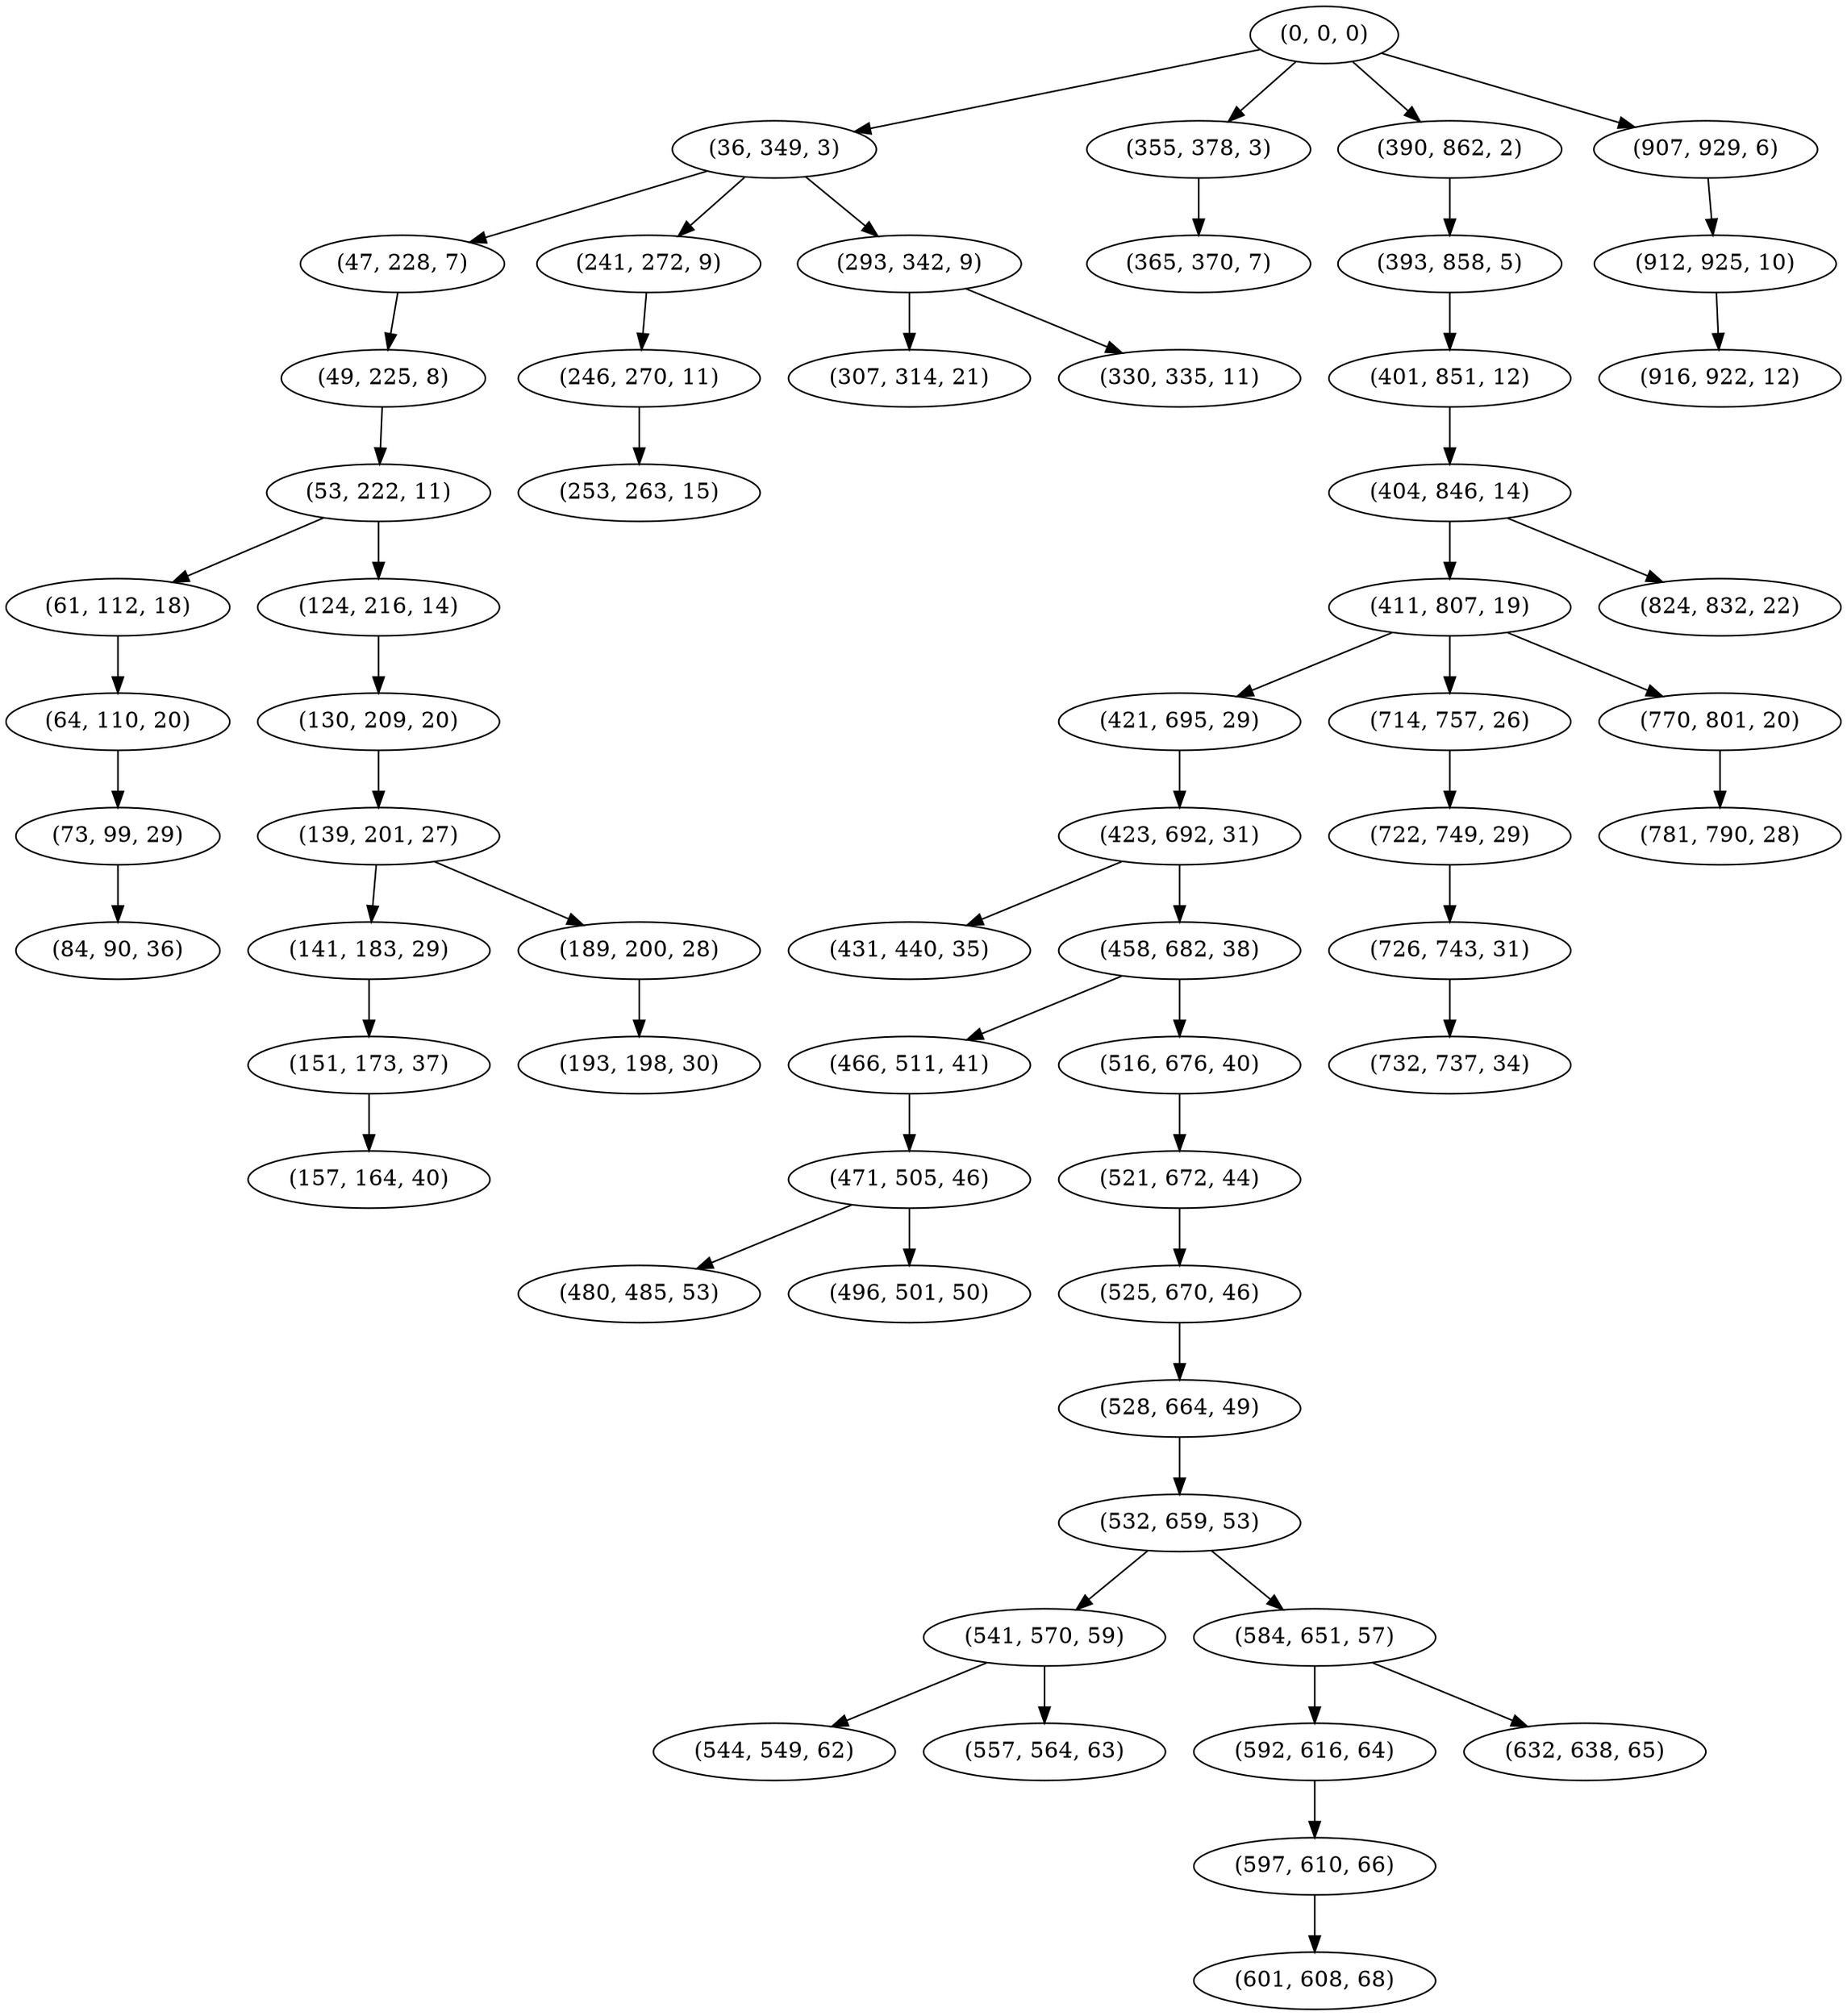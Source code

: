 digraph tree {
    "(0, 0, 0)";
    "(36, 349, 3)";
    "(47, 228, 7)";
    "(49, 225, 8)";
    "(53, 222, 11)";
    "(61, 112, 18)";
    "(64, 110, 20)";
    "(73, 99, 29)";
    "(84, 90, 36)";
    "(124, 216, 14)";
    "(130, 209, 20)";
    "(139, 201, 27)";
    "(141, 183, 29)";
    "(151, 173, 37)";
    "(157, 164, 40)";
    "(189, 200, 28)";
    "(193, 198, 30)";
    "(241, 272, 9)";
    "(246, 270, 11)";
    "(253, 263, 15)";
    "(293, 342, 9)";
    "(307, 314, 21)";
    "(330, 335, 11)";
    "(355, 378, 3)";
    "(365, 370, 7)";
    "(390, 862, 2)";
    "(393, 858, 5)";
    "(401, 851, 12)";
    "(404, 846, 14)";
    "(411, 807, 19)";
    "(421, 695, 29)";
    "(423, 692, 31)";
    "(431, 440, 35)";
    "(458, 682, 38)";
    "(466, 511, 41)";
    "(471, 505, 46)";
    "(480, 485, 53)";
    "(496, 501, 50)";
    "(516, 676, 40)";
    "(521, 672, 44)";
    "(525, 670, 46)";
    "(528, 664, 49)";
    "(532, 659, 53)";
    "(541, 570, 59)";
    "(544, 549, 62)";
    "(557, 564, 63)";
    "(584, 651, 57)";
    "(592, 616, 64)";
    "(597, 610, 66)";
    "(601, 608, 68)";
    "(632, 638, 65)";
    "(714, 757, 26)";
    "(722, 749, 29)";
    "(726, 743, 31)";
    "(732, 737, 34)";
    "(770, 801, 20)";
    "(781, 790, 28)";
    "(824, 832, 22)";
    "(907, 929, 6)";
    "(912, 925, 10)";
    "(916, 922, 12)";
    "(0, 0, 0)" -> "(36, 349, 3)";
    "(0, 0, 0)" -> "(355, 378, 3)";
    "(0, 0, 0)" -> "(390, 862, 2)";
    "(0, 0, 0)" -> "(907, 929, 6)";
    "(36, 349, 3)" -> "(47, 228, 7)";
    "(36, 349, 3)" -> "(241, 272, 9)";
    "(36, 349, 3)" -> "(293, 342, 9)";
    "(47, 228, 7)" -> "(49, 225, 8)";
    "(49, 225, 8)" -> "(53, 222, 11)";
    "(53, 222, 11)" -> "(61, 112, 18)";
    "(53, 222, 11)" -> "(124, 216, 14)";
    "(61, 112, 18)" -> "(64, 110, 20)";
    "(64, 110, 20)" -> "(73, 99, 29)";
    "(73, 99, 29)" -> "(84, 90, 36)";
    "(124, 216, 14)" -> "(130, 209, 20)";
    "(130, 209, 20)" -> "(139, 201, 27)";
    "(139, 201, 27)" -> "(141, 183, 29)";
    "(139, 201, 27)" -> "(189, 200, 28)";
    "(141, 183, 29)" -> "(151, 173, 37)";
    "(151, 173, 37)" -> "(157, 164, 40)";
    "(189, 200, 28)" -> "(193, 198, 30)";
    "(241, 272, 9)" -> "(246, 270, 11)";
    "(246, 270, 11)" -> "(253, 263, 15)";
    "(293, 342, 9)" -> "(307, 314, 21)";
    "(293, 342, 9)" -> "(330, 335, 11)";
    "(355, 378, 3)" -> "(365, 370, 7)";
    "(390, 862, 2)" -> "(393, 858, 5)";
    "(393, 858, 5)" -> "(401, 851, 12)";
    "(401, 851, 12)" -> "(404, 846, 14)";
    "(404, 846, 14)" -> "(411, 807, 19)";
    "(404, 846, 14)" -> "(824, 832, 22)";
    "(411, 807, 19)" -> "(421, 695, 29)";
    "(411, 807, 19)" -> "(714, 757, 26)";
    "(411, 807, 19)" -> "(770, 801, 20)";
    "(421, 695, 29)" -> "(423, 692, 31)";
    "(423, 692, 31)" -> "(431, 440, 35)";
    "(423, 692, 31)" -> "(458, 682, 38)";
    "(458, 682, 38)" -> "(466, 511, 41)";
    "(458, 682, 38)" -> "(516, 676, 40)";
    "(466, 511, 41)" -> "(471, 505, 46)";
    "(471, 505, 46)" -> "(480, 485, 53)";
    "(471, 505, 46)" -> "(496, 501, 50)";
    "(516, 676, 40)" -> "(521, 672, 44)";
    "(521, 672, 44)" -> "(525, 670, 46)";
    "(525, 670, 46)" -> "(528, 664, 49)";
    "(528, 664, 49)" -> "(532, 659, 53)";
    "(532, 659, 53)" -> "(541, 570, 59)";
    "(532, 659, 53)" -> "(584, 651, 57)";
    "(541, 570, 59)" -> "(544, 549, 62)";
    "(541, 570, 59)" -> "(557, 564, 63)";
    "(584, 651, 57)" -> "(592, 616, 64)";
    "(584, 651, 57)" -> "(632, 638, 65)";
    "(592, 616, 64)" -> "(597, 610, 66)";
    "(597, 610, 66)" -> "(601, 608, 68)";
    "(714, 757, 26)" -> "(722, 749, 29)";
    "(722, 749, 29)" -> "(726, 743, 31)";
    "(726, 743, 31)" -> "(732, 737, 34)";
    "(770, 801, 20)" -> "(781, 790, 28)";
    "(907, 929, 6)" -> "(912, 925, 10)";
    "(912, 925, 10)" -> "(916, 922, 12)";
}
